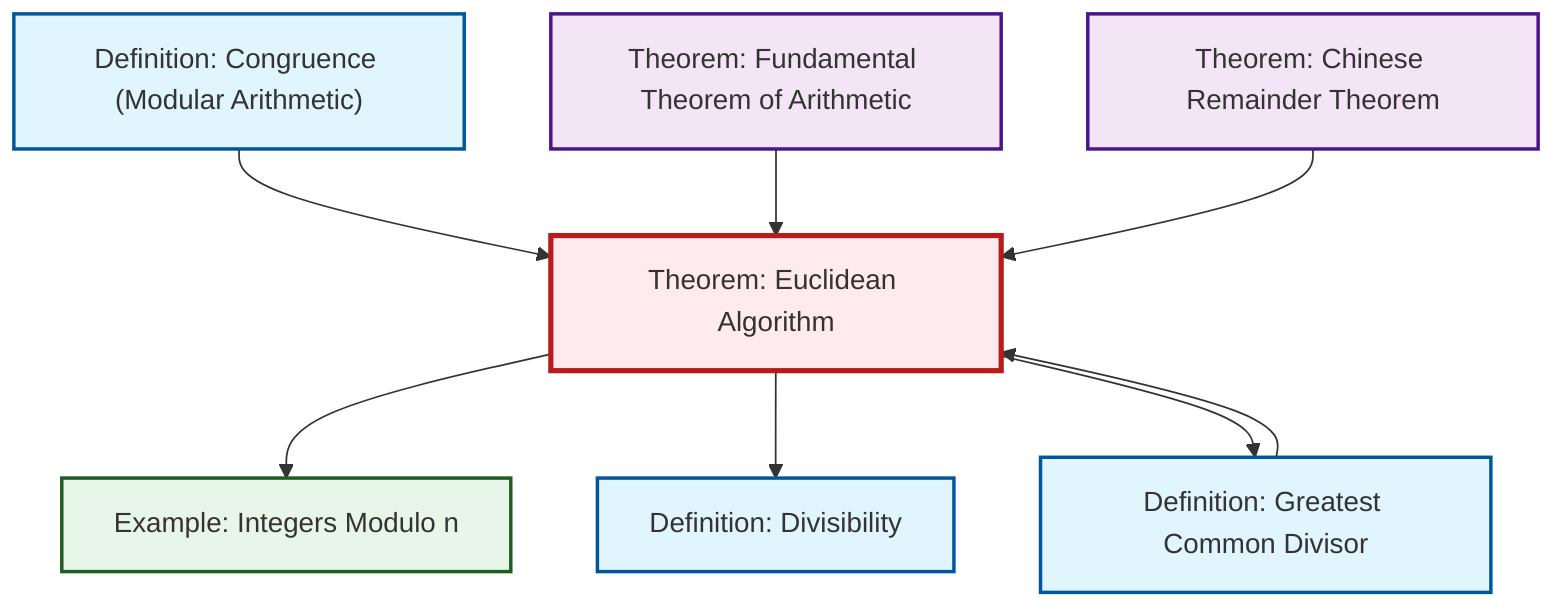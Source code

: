 graph TD
    classDef definition fill:#e1f5fe,stroke:#01579b,stroke-width:2px
    classDef theorem fill:#f3e5f5,stroke:#4a148c,stroke-width:2px
    classDef axiom fill:#fff3e0,stroke:#e65100,stroke-width:2px
    classDef example fill:#e8f5e9,stroke:#1b5e20,stroke-width:2px
    classDef current fill:#ffebee,stroke:#b71c1c,stroke-width:3px
    def-divisibility["Definition: Divisibility"]:::definition
    thm-euclidean-algorithm["Theorem: Euclidean Algorithm"]:::theorem
    ex-quotient-integers-mod-n["Example: Integers Modulo n"]:::example
    thm-chinese-remainder["Theorem: Chinese Remainder Theorem"]:::theorem
    def-gcd["Definition: Greatest Common Divisor"]:::definition
    thm-fundamental-arithmetic["Theorem: Fundamental Theorem of Arithmetic"]:::theorem
    def-congruence["Definition: Congruence (Modular Arithmetic)"]:::definition
    def-gcd --> thm-euclidean-algorithm
    def-congruence --> thm-euclidean-algorithm
    thm-euclidean-algorithm --> ex-quotient-integers-mod-n
    thm-euclidean-algorithm --> def-divisibility
    thm-fundamental-arithmetic --> thm-euclidean-algorithm
    thm-chinese-remainder --> thm-euclidean-algorithm
    thm-euclidean-algorithm --> def-gcd
    class thm-euclidean-algorithm current